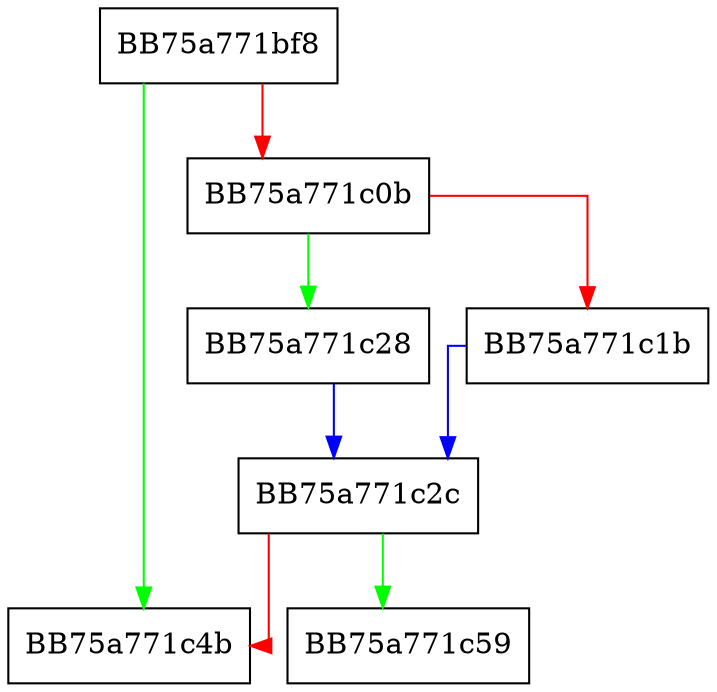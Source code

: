 digraph get_raw_ptd {
  node [shape="box"];
  graph [splines=ortho];
  BB75a771bf8 -> BB75a771c4b [color="green"];
  BB75a771bf8 -> BB75a771c0b [color="red"];
  BB75a771c0b -> BB75a771c28 [color="green"];
  BB75a771c0b -> BB75a771c1b [color="red"];
  BB75a771c1b -> BB75a771c2c [color="blue"];
  BB75a771c28 -> BB75a771c2c [color="blue"];
  BB75a771c2c -> BB75a771c59 [color="green"];
  BB75a771c2c -> BB75a771c4b [color="red"];
}